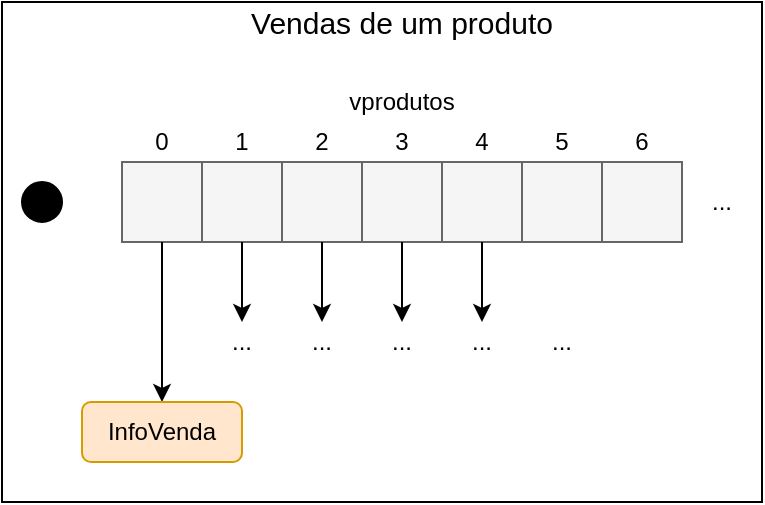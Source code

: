 <mxfile version="10.7.5" type="device"><diagram id="8GkzO-2iXQMkuJmufmp5" name="Page-1"><mxGraphModel dx="914" dy="606" grid="1" gridSize="10" guides="1" tooltips="1" connect="1" arrows="1" fold="1" page="1" pageScale="1" pageWidth="850" pageHeight="1100" math="0" shadow="0"><root><mxCell id="0"/><mxCell id="1" parent="0"/><mxCell id="2WYAGC3ekxAIEiTmy_mu-112" value="" style="rounded=0;whiteSpace=wrap;html=1;" parent="1" vertex="1"><mxGeometry x="40" y="40" width="380" height="250" as="geometry"/></mxCell><mxCell id="2WYAGC3ekxAIEiTmy_mu-7" value="" style="whiteSpace=wrap;html=1;aspect=fixed;fillColor=#f5f5f5;strokeColor=#666666;fontColor=#333333;" parent="1" vertex="1"><mxGeometry x="300" y="120" width="40" height="40" as="geometry"/></mxCell><mxCell id="2WYAGC3ekxAIEiTmy_mu-8" value="" style="whiteSpace=wrap;html=1;aspect=fixed;fillColor=#f5f5f5;strokeColor=#666666;fontColor=#333333;" parent="1" vertex="1"><mxGeometry x="340" y="120" width="40" height="40" as="geometry"/></mxCell><mxCell id="2WYAGC3ekxAIEiTmy_mu-16" value="vprodutos&lt;br&gt;" style="text;html=1;strokeColor=none;fillColor=none;align=center;verticalAlign=middle;whiteSpace=wrap;rounded=0;" parent="1" vertex="1"><mxGeometry x="220" y="80" width="40" height="20" as="geometry"/></mxCell><mxCell id="2WYAGC3ekxAIEiTmy_mu-80" value="...&lt;br&gt;" style="text;html=1;strokeColor=none;fillColor=none;align=center;verticalAlign=middle;whiteSpace=wrap;rounded=0;" parent="1" vertex="1"><mxGeometry x="300" y="200" width="40" height="20" as="geometry"/></mxCell><mxCell id="2WYAGC3ekxAIEiTmy_mu-113" value="&lt;font style=&quot;font-size: 15px&quot;&gt;Vendas de um produto&lt;/font&gt;" style="text;html=1;strokeColor=none;fillColor=none;align=center;verticalAlign=middle;whiteSpace=wrap;rounded=0;" parent="1" vertex="1"><mxGeometry x="155" y="40" width="170" height="20" as="geometry"/></mxCell><mxCell id="I_eOMnqbbrUDG-Di17Q0-278" value="" style="whiteSpace=wrap;html=1;aspect=fixed;fillColor=#f5f5f5;strokeColor=#666666;fontColor=#333333;" parent="1" vertex="1"><mxGeometry x="260" y="120" width="40" height="40" as="geometry"/></mxCell><mxCell id="I_eOMnqbbrUDG-Di17Q0-279" value="" style="whiteSpace=wrap;html=1;aspect=fixed;fillColor=#f5f5f5;strokeColor=#666666;fontColor=#333333;" parent="1" vertex="1"><mxGeometry x="220" y="120" width="40" height="40" as="geometry"/></mxCell><mxCell id="I_eOMnqbbrUDG-Di17Q0-283" value="" style="whiteSpace=wrap;html=1;aspect=fixed;fillColor=#f5f5f5;strokeColor=#666666;fontColor=#333333;" parent="1" vertex="1"><mxGeometry x="180" y="120" width="40" height="40" as="geometry"/></mxCell><mxCell id="I_eOMnqbbrUDG-Di17Q0-284" value="" style="whiteSpace=wrap;html=1;aspect=fixed;fillColor=#f5f5f5;strokeColor=#666666;fontColor=#333333;" parent="1" vertex="1"><mxGeometry x="140" y="120" width="40" height="40" as="geometry"/></mxCell><mxCell id="I_eOMnqbbrUDG-Di17Q0-287" value="" style="whiteSpace=wrap;html=1;aspect=fixed;fillColor=#f5f5f5;strokeColor=#666666;fontColor=#333333;" parent="1" vertex="1"><mxGeometry x="100" y="120" width="40" height="40" as="geometry"/></mxCell><mxCell id="I_eOMnqbbrUDG-Di17Q0-288" value="0" style="text;html=1;strokeColor=none;fillColor=none;align=center;verticalAlign=middle;whiteSpace=wrap;rounded=0;" parent="1" vertex="1"><mxGeometry x="100" y="100" width="40" height="20" as="geometry"/></mxCell><mxCell id="I_eOMnqbbrUDG-Di17Q0-289" value="1" style="text;html=1;strokeColor=none;fillColor=none;align=center;verticalAlign=middle;whiteSpace=wrap;rounded=0;" parent="1" vertex="1"><mxGeometry x="140" y="100" width="40" height="20" as="geometry"/></mxCell><mxCell id="I_eOMnqbbrUDG-Di17Q0-290" value="2" style="text;html=1;strokeColor=none;fillColor=none;align=center;verticalAlign=middle;whiteSpace=wrap;rounded=0;" parent="1" vertex="1"><mxGeometry x="180" y="100" width="40" height="20" as="geometry"/></mxCell><mxCell id="I_eOMnqbbrUDG-Di17Q0-291" value="3" style="text;html=1;strokeColor=none;fillColor=none;align=center;verticalAlign=middle;whiteSpace=wrap;rounded=0;" parent="1" vertex="1"><mxGeometry x="220" y="100" width="40" height="20" as="geometry"/></mxCell><mxCell id="I_eOMnqbbrUDG-Di17Q0-292" value="4" style="text;html=1;strokeColor=none;fillColor=none;align=center;verticalAlign=middle;whiteSpace=wrap;rounded=0;" parent="1" vertex="1"><mxGeometry x="260" y="100" width="40" height="20" as="geometry"/></mxCell><mxCell id="I_eOMnqbbrUDG-Di17Q0-293" value="5" style="text;html=1;strokeColor=none;fillColor=none;align=center;verticalAlign=middle;whiteSpace=wrap;rounded=0;" parent="1" vertex="1"><mxGeometry x="300" y="100" width="40" height="20" as="geometry"/></mxCell><mxCell id="I_eOMnqbbrUDG-Di17Q0-294" value="6" style="text;html=1;strokeColor=none;fillColor=none;align=center;verticalAlign=middle;whiteSpace=wrap;rounded=0;" parent="1" vertex="1"><mxGeometry x="340" y="100" width="40" height="20" as="geometry"/></mxCell><mxCell id="I_eOMnqbbrUDG-Di17Q0-362" value="" style="endArrow=classic;html=1;exitX=0.5;exitY=1;exitDx=0;exitDy=0;" parent="1" edge="1"><mxGeometry width="50" height="50" relative="1" as="geometry"><mxPoint x="280" y="160" as="sourcePoint"/><mxPoint x="280" y="200" as="targetPoint"/></mxGeometry></mxCell><mxCell id="I_eOMnqbbrUDG-Di17Q0-363" value="...&lt;br&gt;" style="text;html=1;strokeColor=none;fillColor=none;align=center;verticalAlign=middle;whiteSpace=wrap;rounded=0;" parent="1" vertex="1"><mxGeometry x="260" y="200" width="40" height="20" as="geometry"/></mxCell><mxCell id="I_eOMnqbbrUDG-Di17Q0-364" value="...&lt;br&gt;" style="text;html=1;strokeColor=none;fillColor=none;align=center;verticalAlign=middle;whiteSpace=wrap;rounded=0;" parent="1" vertex="1"><mxGeometry x="220" y="200" width="40" height="20" as="geometry"/></mxCell><mxCell id="I_eOMnqbbrUDG-Di17Q0-365" value="" style="endArrow=classic;html=1;exitX=0.5;exitY=1;exitDx=0;exitDy=0;" parent="1" edge="1"><mxGeometry width="50" height="50" relative="1" as="geometry"><mxPoint x="240" y="160" as="sourcePoint"/><mxPoint x="240" y="200" as="targetPoint"/></mxGeometry></mxCell><mxCell id="I_eOMnqbbrUDG-Di17Q0-366" value="" style="endArrow=classic;html=1;exitX=0.5;exitY=1;exitDx=0;exitDy=0;" parent="1" edge="1"><mxGeometry width="50" height="50" relative="1" as="geometry"><mxPoint x="160" y="160" as="sourcePoint"/><mxPoint x="160" y="200" as="targetPoint"/></mxGeometry></mxCell><mxCell id="I_eOMnqbbrUDG-Di17Q0-367" value="...&lt;br&gt;" style="text;html=1;strokeColor=none;fillColor=none;align=center;verticalAlign=middle;whiteSpace=wrap;rounded=0;" parent="1" vertex="1"><mxGeometry x="140" y="200" width="40" height="20" as="geometry"/></mxCell><mxCell id="I_eOMnqbbrUDG-Di17Q0-368" value="...&lt;br&gt;" style="text;html=1;strokeColor=none;fillColor=none;align=center;verticalAlign=middle;whiteSpace=wrap;rounded=0;" parent="1" vertex="1"><mxGeometry x="180" y="200" width="40" height="20" as="geometry"/></mxCell><mxCell id="I_eOMnqbbrUDG-Di17Q0-369" value="" style="endArrow=classic;html=1;exitX=0.5;exitY=1;exitDx=0;exitDy=0;" parent="1" edge="1"><mxGeometry width="50" height="50" relative="1" as="geometry"><mxPoint x="200" y="160" as="sourcePoint"/><mxPoint x="200" y="200" as="targetPoint"/></mxGeometry></mxCell><mxCell id="I_eOMnqbbrUDG-Di17Q0-370" value="" style="endArrow=classic;html=1;exitX=0.5;exitY=1;exitDx=0;exitDy=0;" parent="1" source="I_eOMnqbbrUDG-Di17Q0-287" edge="1"><mxGeometry width="50" height="50" relative="1" as="geometry"><mxPoint x="120" y="240" as="sourcePoint"/><mxPoint x="120" y="240" as="targetPoint"/></mxGeometry></mxCell><mxCell id="I_eOMnqbbrUDG-Di17Q0-378" value="InfoVenda" style="rounded=1;whiteSpace=wrap;html=1;fillColor=#ffe6cc;strokeColor=#d79b00;" parent="1" vertex="1"><mxGeometry x="80" y="240" width="80" height="30" as="geometry"/></mxCell><mxCell id="I_eOMnqbbrUDG-Di17Q0-389" value="v" style="ellipse;whiteSpace=wrap;html=1;aspect=fixed;fillColor=#000000;" parent="1" vertex="1"><mxGeometry x="50" y="130" width="20" height="20" as="geometry"/></mxCell><mxCell id="I_eOMnqbbrUDG-Di17Q0-395" value="...&lt;br&gt;" style="text;html=1;strokeColor=none;fillColor=none;align=center;verticalAlign=middle;whiteSpace=wrap;rounded=0;" parent="1" vertex="1"><mxGeometry x="380" y="130" width="40" height="20" as="geometry"/></mxCell></root></mxGraphModel></diagram></mxfile>
